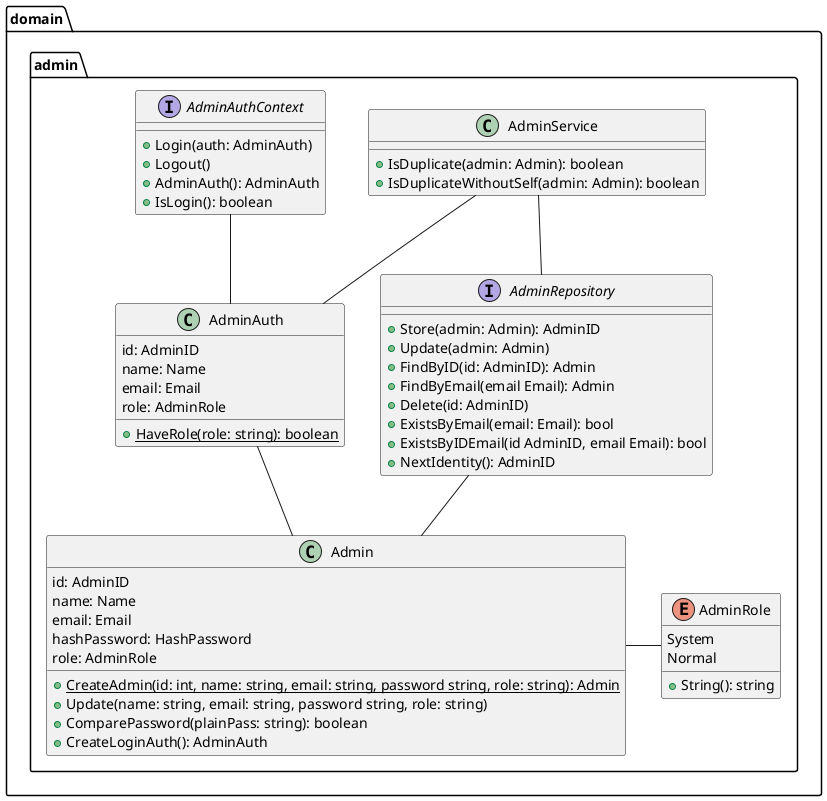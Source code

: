 @startuml class_admin

package domain {
    package admin {
        class Admin {
            id: AdminID
            name: Name
            email: Email
            hashPassword: HashPassword
            role: AdminRole
            + {static} CreateAdmin(id: int, name: string, email: string, password string, role: string): Admin
            + Update(name: string, email: string, password string, role: string)
            + ComparePassword(plainPass: string): boolean
            + CreateLoginAuth(): AdminAuth
        }

        enum AdminRole {
            System
            Normal
            + String(): string
        }

        class AdminAuth {
            id: AdminID
            name: Name
            email: Email
            role: AdminRole
            + {static} HaveRole(role: string): boolean
        }

        class AdminService {
            + IsDuplicate(admin: Admin): boolean
            + IsDuplicateWithoutSelf(admin: Admin): boolean
        }

        interface AdminRepository {
            + Store(admin: Admin): AdminID
            + Update(admin: Admin)
            + FindByID(id: AdminID): Admin
            + FindByEmail(email Email): Admin
            + Delete(id: AdminID)
            + ExistsByEmail(email: Email): bool
            + ExistsByIDEmail(id AdminID, email Email): bool
            + NextIdentity(): AdminID
        }

        interface AdminAuthContext {
            + Login(auth: AdminAuth)
            + Logout()
            + AdminAuth(): AdminAuth
            + IsLogin(): boolean
        }
    }
}

AdminAuth -- Admin
AdminRepository -- Admin
AdminService -- AdminRepository
AdminService -- AdminAuth
AdminAuthContext -- AdminAuth
Admin - AdminRole

@enduml
